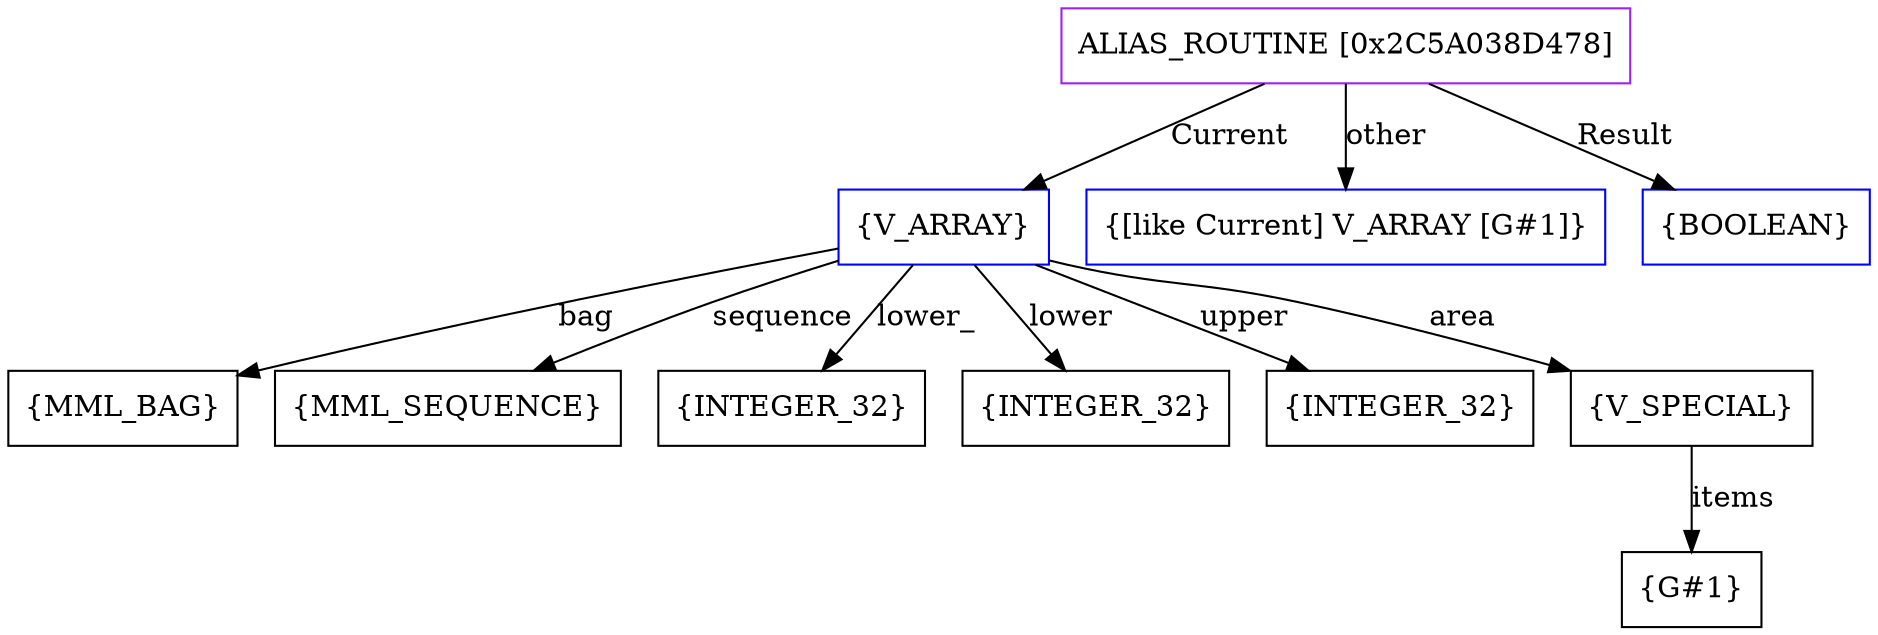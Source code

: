 digraph g {
	node [shape=box]
	b1[color=purple label=<ALIAS_ROUTINE [0x2C5A038D478]>]
	b2[color=blue label=<{V_ARRAY}>]
	b3[label=<{MML_BAG}>]
	b4[label=<{MML_SEQUENCE}>]
	b5[label=<{INTEGER_32}>]
	b6[label=<{INTEGER_32}>]
	b7[label=<{INTEGER_32}>]
	b8[label=<{V_SPECIAL}>]
	b9[label=<{G#1}>]
	b10[color=blue label=<{[like Current] V_ARRAY [G#1]}>]
	b11[color=blue label=<{BOOLEAN}>]
	b1->b2[label=<Current>]
	b2->b3[label=<bag>]
	b2->b4[label=<sequence>]
	b2->b5[label=<lower_>]
	b2->b6[label=<lower>]
	b2->b7[label=<upper>]
	b2->b8[label=<area>]
	b8->b9[label=<items>]
	b1->b10[label=<other>]
	b1->b11[label=<Result>]
}
